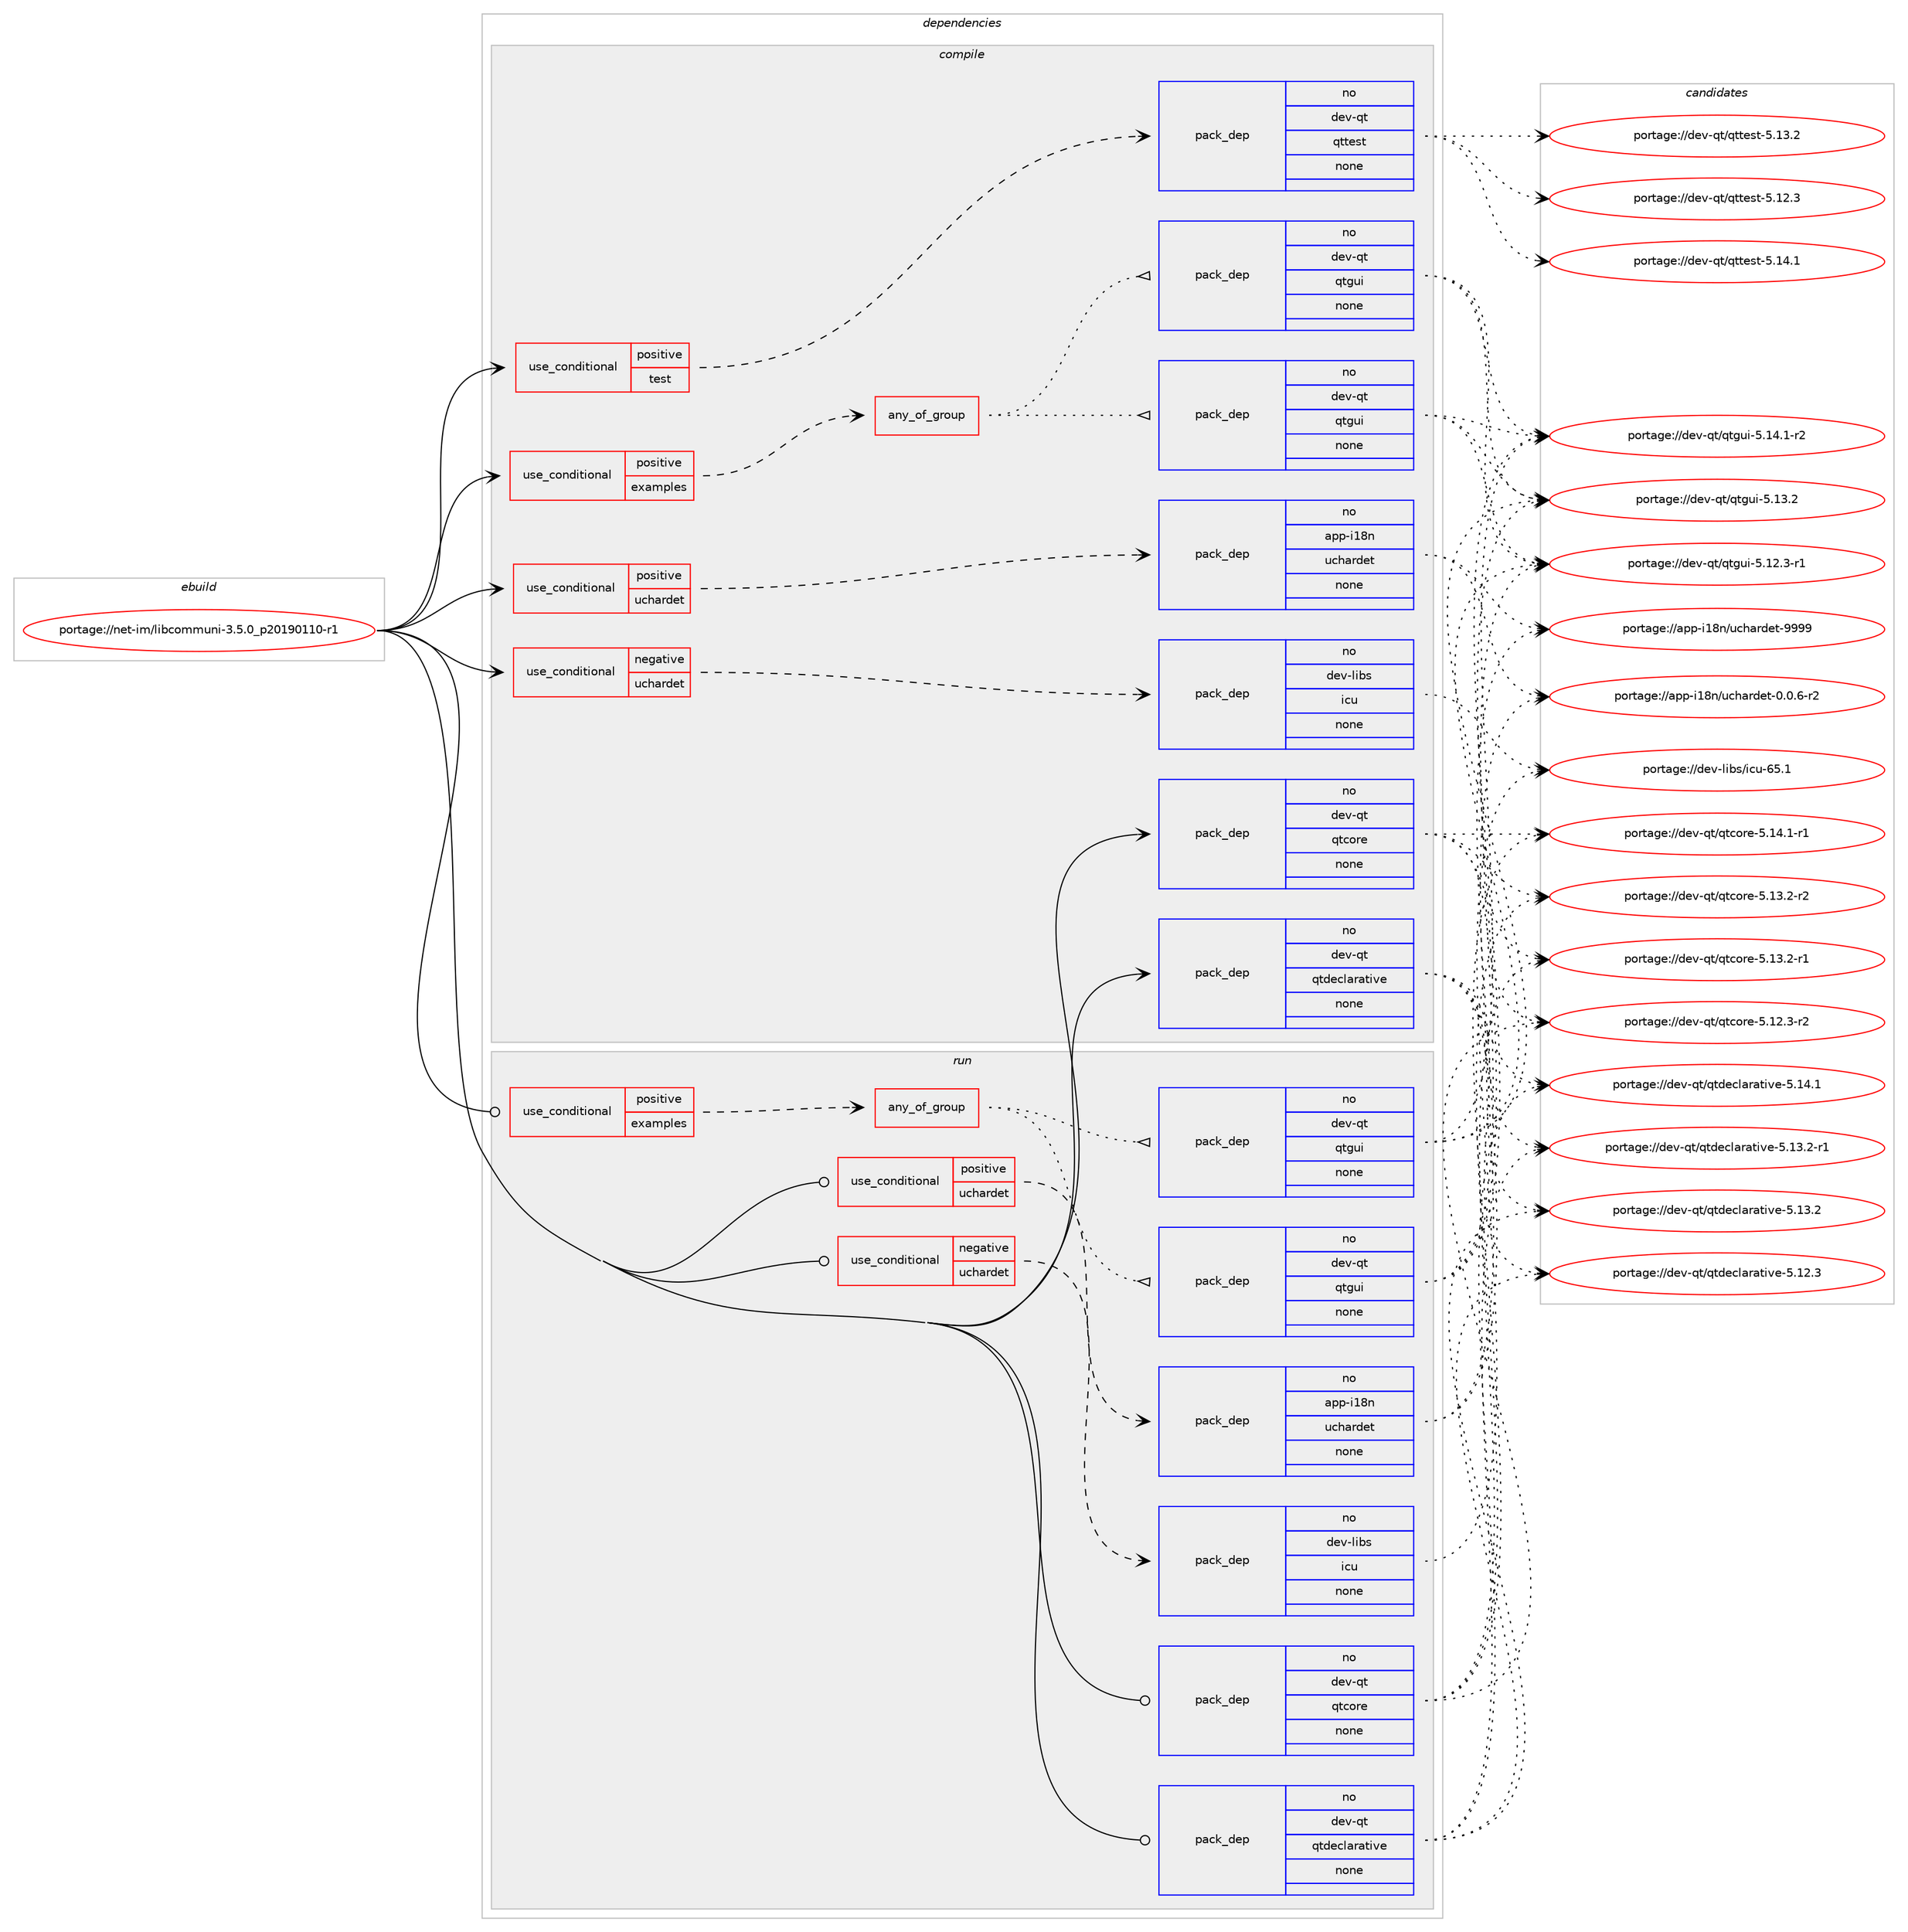 digraph prolog {

# *************
# Graph options
# *************

newrank=true;
concentrate=true;
compound=true;
graph [rankdir=LR,fontname=Helvetica,fontsize=10,ranksep=1.5];#, ranksep=2.5, nodesep=0.2];
edge  [arrowhead=vee];
node  [fontname=Helvetica,fontsize=10];

# **********
# The ebuild
# **********

subgraph cluster_leftcol {
color=gray;
rank=same;
label=<<i>ebuild</i>>;
id [label="portage://net-im/libcommuni-3.5.0_p20190110-r1", color=red, width=4, href="../net-im/libcommuni-3.5.0_p20190110-r1.svg"];
}

# ****************
# The dependencies
# ****************

subgraph cluster_midcol {
color=gray;
label=<<i>dependencies</i>>;
subgraph cluster_compile {
fillcolor="#eeeeee";
style=filled;
label=<<i>compile</i>>;
subgraph cond30479 {
dependency140372 [label=<<TABLE BORDER="0" CELLBORDER="1" CELLSPACING="0" CELLPADDING="4"><TR><TD ROWSPAN="3" CELLPADDING="10">use_conditional</TD></TR><TR><TD>negative</TD></TR><TR><TD>uchardet</TD></TR></TABLE>>, shape=none, color=red];
subgraph pack107545 {
dependency140373 [label=<<TABLE BORDER="0" CELLBORDER="1" CELLSPACING="0" CELLPADDING="4" WIDTH="220"><TR><TD ROWSPAN="6" CELLPADDING="30">pack_dep</TD></TR><TR><TD WIDTH="110">no</TD></TR><TR><TD>dev-libs</TD></TR><TR><TD>icu</TD></TR><TR><TD>none</TD></TR><TR><TD></TD></TR></TABLE>>, shape=none, color=blue];
}
dependency140372:e -> dependency140373:w [weight=20,style="dashed",arrowhead="vee"];
}
id:e -> dependency140372:w [weight=20,style="solid",arrowhead="vee"];
subgraph cond30480 {
dependency140374 [label=<<TABLE BORDER="0" CELLBORDER="1" CELLSPACING="0" CELLPADDING="4"><TR><TD ROWSPAN="3" CELLPADDING="10">use_conditional</TD></TR><TR><TD>positive</TD></TR><TR><TD>examples</TD></TR></TABLE>>, shape=none, color=red];
subgraph any2196 {
dependency140375 [label=<<TABLE BORDER="0" CELLBORDER="1" CELLSPACING="0" CELLPADDING="4"><TR><TD CELLPADDING="10">any_of_group</TD></TR></TABLE>>, shape=none, color=red];subgraph pack107546 {
dependency140376 [label=<<TABLE BORDER="0" CELLBORDER="1" CELLSPACING="0" CELLPADDING="4" WIDTH="220"><TR><TD ROWSPAN="6" CELLPADDING="30">pack_dep</TD></TR><TR><TD WIDTH="110">no</TD></TR><TR><TD>dev-qt</TD></TR><TR><TD>qtgui</TD></TR><TR><TD>none</TD></TR><TR><TD></TD></TR></TABLE>>, shape=none, color=blue];
}
dependency140375:e -> dependency140376:w [weight=20,style="dotted",arrowhead="oinv"];
subgraph pack107547 {
dependency140377 [label=<<TABLE BORDER="0" CELLBORDER="1" CELLSPACING="0" CELLPADDING="4" WIDTH="220"><TR><TD ROWSPAN="6" CELLPADDING="30">pack_dep</TD></TR><TR><TD WIDTH="110">no</TD></TR><TR><TD>dev-qt</TD></TR><TR><TD>qtgui</TD></TR><TR><TD>none</TD></TR><TR><TD></TD></TR></TABLE>>, shape=none, color=blue];
}
dependency140375:e -> dependency140377:w [weight=20,style="dotted",arrowhead="oinv"];
}
dependency140374:e -> dependency140375:w [weight=20,style="dashed",arrowhead="vee"];
}
id:e -> dependency140374:w [weight=20,style="solid",arrowhead="vee"];
subgraph cond30481 {
dependency140378 [label=<<TABLE BORDER="0" CELLBORDER="1" CELLSPACING="0" CELLPADDING="4"><TR><TD ROWSPAN="3" CELLPADDING="10">use_conditional</TD></TR><TR><TD>positive</TD></TR><TR><TD>test</TD></TR></TABLE>>, shape=none, color=red];
subgraph pack107548 {
dependency140379 [label=<<TABLE BORDER="0" CELLBORDER="1" CELLSPACING="0" CELLPADDING="4" WIDTH="220"><TR><TD ROWSPAN="6" CELLPADDING="30">pack_dep</TD></TR><TR><TD WIDTH="110">no</TD></TR><TR><TD>dev-qt</TD></TR><TR><TD>qttest</TD></TR><TR><TD>none</TD></TR><TR><TD></TD></TR></TABLE>>, shape=none, color=blue];
}
dependency140378:e -> dependency140379:w [weight=20,style="dashed",arrowhead="vee"];
}
id:e -> dependency140378:w [weight=20,style="solid",arrowhead="vee"];
subgraph cond30482 {
dependency140380 [label=<<TABLE BORDER="0" CELLBORDER="1" CELLSPACING="0" CELLPADDING="4"><TR><TD ROWSPAN="3" CELLPADDING="10">use_conditional</TD></TR><TR><TD>positive</TD></TR><TR><TD>uchardet</TD></TR></TABLE>>, shape=none, color=red];
subgraph pack107549 {
dependency140381 [label=<<TABLE BORDER="0" CELLBORDER="1" CELLSPACING="0" CELLPADDING="4" WIDTH="220"><TR><TD ROWSPAN="6" CELLPADDING="30">pack_dep</TD></TR><TR><TD WIDTH="110">no</TD></TR><TR><TD>app-i18n</TD></TR><TR><TD>uchardet</TD></TR><TR><TD>none</TD></TR><TR><TD></TD></TR></TABLE>>, shape=none, color=blue];
}
dependency140380:e -> dependency140381:w [weight=20,style="dashed",arrowhead="vee"];
}
id:e -> dependency140380:w [weight=20,style="solid",arrowhead="vee"];
subgraph pack107550 {
dependency140382 [label=<<TABLE BORDER="0" CELLBORDER="1" CELLSPACING="0" CELLPADDING="4" WIDTH="220"><TR><TD ROWSPAN="6" CELLPADDING="30">pack_dep</TD></TR><TR><TD WIDTH="110">no</TD></TR><TR><TD>dev-qt</TD></TR><TR><TD>qtcore</TD></TR><TR><TD>none</TD></TR><TR><TD></TD></TR></TABLE>>, shape=none, color=blue];
}
id:e -> dependency140382:w [weight=20,style="solid",arrowhead="vee"];
subgraph pack107551 {
dependency140383 [label=<<TABLE BORDER="0" CELLBORDER="1" CELLSPACING="0" CELLPADDING="4" WIDTH="220"><TR><TD ROWSPAN="6" CELLPADDING="30">pack_dep</TD></TR><TR><TD WIDTH="110">no</TD></TR><TR><TD>dev-qt</TD></TR><TR><TD>qtdeclarative</TD></TR><TR><TD>none</TD></TR><TR><TD></TD></TR></TABLE>>, shape=none, color=blue];
}
id:e -> dependency140383:w [weight=20,style="solid",arrowhead="vee"];
}
subgraph cluster_compileandrun {
fillcolor="#eeeeee";
style=filled;
label=<<i>compile and run</i>>;
}
subgraph cluster_run {
fillcolor="#eeeeee";
style=filled;
label=<<i>run</i>>;
subgraph cond30483 {
dependency140384 [label=<<TABLE BORDER="0" CELLBORDER="1" CELLSPACING="0" CELLPADDING="4"><TR><TD ROWSPAN="3" CELLPADDING="10">use_conditional</TD></TR><TR><TD>negative</TD></TR><TR><TD>uchardet</TD></TR></TABLE>>, shape=none, color=red];
subgraph pack107552 {
dependency140385 [label=<<TABLE BORDER="0" CELLBORDER="1" CELLSPACING="0" CELLPADDING="4" WIDTH="220"><TR><TD ROWSPAN="6" CELLPADDING="30">pack_dep</TD></TR><TR><TD WIDTH="110">no</TD></TR><TR><TD>dev-libs</TD></TR><TR><TD>icu</TD></TR><TR><TD>none</TD></TR><TR><TD></TD></TR></TABLE>>, shape=none, color=blue];
}
dependency140384:e -> dependency140385:w [weight=20,style="dashed",arrowhead="vee"];
}
id:e -> dependency140384:w [weight=20,style="solid",arrowhead="odot"];
subgraph cond30484 {
dependency140386 [label=<<TABLE BORDER="0" CELLBORDER="1" CELLSPACING="0" CELLPADDING="4"><TR><TD ROWSPAN="3" CELLPADDING="10">use_conditional</TD></TR><TR><TD>positive</TD></TR><TR><TD>examples</TD></TR></TABLE>>, shape=none, color=red];
subgraph any2197 {
dependency140387 [label=<<TABLE BORDER="0" CELLBORDER="1" CELLSPACING="0" CELLPADDING="4"><TR><TD CELLPADDING="10">any_of_group</TD></TR></TABLE>>, shape=none, color=red];subgraph pack107553 {
dependency140388 [label=<<TABLE BORDER="0" CELLBORDER="1" CELLSPACING="0" CELLPADDING="4" WIDTH="220"><TR><TD ROWSPAN="6" CELLPADDING="30">pack_dep</TD></TR><TR><TD WIDTH="110">no</TD></TR><TR><TD>dev-qt</TD></TR><TR><TD>qtgui</TD></TR><TR><TD>none</TD></TR><TR><TD></TD></TR></TABLE>>, shape=none, color=blue];
}
dependency140387:e -> dependency140388:w [weight=20,style="dotted",arrowhead="oinv"];
subgraph pack107554 {
dependency140389 [label=<<TABLE BORDER="0" CELLBORDER="1" CELLSPACING="0" CELLPADDING="4" WIDTH="220"><TR><TD ROWSPAN="6" CELLPADDING="30">pack_dep</TD></TR><TR><TD WIDTH="110">no</TD></TR><TR><TD>dev-qt</TD></TR><TR><TD>qtgui</TD></TR><TR><TD>none</TD></TR><TR><TD></TD></TR></TABLE>>, shape=none, color=blue];
}
dependency140387:e -> dependency140389:w [weight=20,style="dotted",arrowhead="oinv"];
}
dependency140386:e -> dependency140387:w [weight=20,style="dashed",arrowhead="vee"];
}
id:e -> dependency140386:w [weight=20,style="solid",arrowhead="odot"];
subgraph cond30485 {
dependency140390 [label=<<TABLE BORDER="0" CELLBORDER="1" CELLSPACING="0" CELLPADDING="4"><TR><TD ROWSPAN="3" CELLPADDING="10">use_conditional</TD></TR><TR><TD>positive</TD></TR><TR><TD>uchardet</TD></TR></TABLE>>, shape=none, color=red];
subgraph pack107555 {
dependency140391 [label=<<TABLE BORDER="0" CELLBORDER="1" CELLSPACING="0" CELLPADDING="4" WIDTH="220"><TR><TD ROWSPAN="6" CELLPADDING="30">pack_dep</TD></TR><TR><TD WIDTH="110">no</TD></TR><TR><TD>app-i18n</TD></TR><TR><TD>uchardet</TD></TR><TR><TD>none</TD></TR><TR><TD></TD></TR></TABLE>>, shape=none, color=blue];
}
dependency140390:e -> dependency140391:w [weight=20,style="dashed",arrowhead="vee"];
}
id:e -> dependency140390:w [weight=20,style="solid",arrowhead="odot"];
subgraph pack107556 {
dependency140392 [label=<<TABLE BORDER="0" CELLBORDER="1" CELLSPACING="0" CELLPADDING="4" WIDTH="220"><TR><TD ROWSPAN="6" CELLPADDING="30">pack_dep</TD></TR><TR><TD WIDTH="110">no</TD></TR><TR><TD>dev-qt</TD></TR><TR><TD>qtcore</TD></TR><TR><TD>none</TD></TR><TR><TD></TD></TR></TABLE>>, shape=none, color=blue];
}
id:e -> dependency140392:w [weight=20,style="solid",arrowhead="odot"];
subgraph pack107557 {
dependency140393 [label=<<TABLE BORDER="0" CELLBORDER="1" CELLSPACING="0" CELLPADDING="4" WIDTH="220"><TR><TD ROWSPAN="6" CELLPADDING="30">pack_dep</TD></TR><TR><TD WIDTH="110">no</TD></TR><TR><TD>dev-qt</TD></TR><TR><TD>qtdeclarative</TD></TR><TR><TD>none</TD></TR><TR><TD></TD></TR></TABLE>>, shape=none, color=blue];
}
id:e -> dependency140393:w [weight=20,style="solid",arrowhead="odot"];
}
}

# **************
# The candidates
# **************

subgraph cluster_choices {
rank=same;
color=gray;
label=<<i>candidates</i>>;

subgraph choice107545 {
color=black;
nodesep=1;
choice100101118451081059811547105991174554534649 [label="portage://dev-libs/icu-65.1", color=red, width=4,href="../dev-libs/icu-65.1.svg"];
dependency140373:e -> choice100101118451081059811547105991174554534649:w [style=dotted,weight="100"];
}
subgraph choice107546 {
color=black;
nodesep=1;
choice1001011184511311647113116103117105455346495246494511450 [label="portage://dev-qt/qtgui-5.14.1-r2", color=red, width=4,href="../dev-qt/qtgui-5.14.1-r2.svg"];
choice100101118451131164711311610311710545534649514650 [label="portage://dev-qt/qtgui-5.13.2", color=red, width=4,href="../dev-qt/qtgui-5.13.2.svg"];
choice1001011184511311647113116103117105455346495046514511449 [label="portage://dev-qt/qtgui-5.12.3-r1", color=red, width=4,href="../dev-qt/qtgui-5.12.3-r1.svg"];
dependency140376:e -> choice1001011184511311647113116103117105455346495246494511450:w [style=dotted,weight="100"];
dependency140376:e -> choice100101118451131164711311610311710545534649514650:w [style=dotted,weight="100"];
dependency140376:e -> choice1001011184511311647113116103117105455346495046514511449:w [style=dotted,weight="100"];
}
subgraph choice107547 {
color=black;
nodesep=1;
choice1001011184511311647113116103117105455346495246494511450 [label="portage://dev-qt/qtgui-5.14.1-r2", color=red, width=4,href="../dev-qt/qtgui-5.14.1-r2.svg"];
choice100101118451131164711311610311710545534649514650 [label="portage://dev-qt/qtgui-5.13.2", color=red, width=4,href="../dev-qt/qtgui-5.13.2.svg"];
choice1001011184511311647113116103117105455346495046514511449 [label="portage://dev-qt/qtgui-5.12.3-r1", color=red, width=4,href="../dev-qt/qtgui-5.12.3-r1.svg"];
dependency140377:e -> choice1001011184511311647113116103117105455346495246494511450:w [style=dotted,weight="100"];
dependency140377:e -> choice100101118451131164711311610311710545534649514650:w [style=dotted,weight="100"];
dependency140377:e -> choice1001011184511311647113116103117105455346495046514511449:w [style=dotted,weight="100"];
}
subgraph choice107548 {
color=black;
nodesep=1;
choice100101118451131164711311611610111511645534649524649 [label="portage://dev-qt/qttest-5.14.1", color=red, width=4,href="../dev-qt/qttest-5.14.1.svg"];
choice100101118451131164711311611610111511645534649514650 [label="portage://dev-qt/qttest-5.13.2", color=red, width=4,href="../dev-qt/qttest-5.13.2.svg"];
choice100101118451131164711311611610111511645534649504651 [label="portage://dev-qt/qttest-5.12.3", color=red, width=4,href="../dev-qt/qttest-5.12.3.svg"];
dependency140379:e -> choice100101118451131164711311611610111511645534649524649:w [style=dotted,weight="100"];
dependency140379:e -> choice100101118451131164711311611610111511645534649514650:w [style=dotted,weight="100"];
dependency140379:e -> choice100101118451131164711311611610111511645534649504651:w [style=dotted,weight="100"];
}
subgraph choice107549 {
color=black;
nodesep=1;
choice971121124510549561104711799104971141001011164557575757 [label="portage://app-i18n/uchardet-9999", color=red, width=4,href="../app-i18n/uchardet-9999.svg"];
choice971121124510549561104711799104971141001011164548464846544511450 [label="portage://app-i18n/uchardet-0.0.6-r2", color=red, width=4,href="../app-i18n/uchardet-0.0.6-r2.svg"];
dependency140381:e -> choice971121124510549561104711799104971141001011164557575757:w [style=dotted,weight="100"];
dependency140381:e -> choice971121124510549561104711799104971141001011164548464846544511450:w [style=dotted,weight="100"];
}
subgraph choice107550 {
color=black;
nodesep=1;
choice100101118451131164711311699111114101455346495246494511449 [label="portage://dev-qt/qtcore-5.14.1-r1", color=red, width=4,href="../dev-qt/qtcore-5.14.1-r1.svg"];
choice100101118451131164711311699111114101455346495146504511450 [label="portage://dev-qt/qtcore-5.13.2-r2", color=red, width=4,href="../dev-qt/qtcore-5.13.2-r2.svg"];
choice100101118451131164711311699111114101455346495146504511449 [label="portage://dev-qt/qtcore-5.13.2-r1", color=red, width=4,href="../dev-qt/qtcore-5.13.2-r1.svg"];
choice100101118451131164711311699111114101455346495046514511450 [label="portage://dev-qt/qtcore-5.12.3-r2", color=red, width=4,href="../dev-qt/qtcore-5.12.3-r2.svg"];
dependency140382:e -> choice100101118451131164711311699111114101455346495246494511449:w [style=dotted,weight="100"];
dependency140382:e -> choice100101118451131164711311699111114101455346495146504511450:w [style=dotted,weight="100"];
dependency140382:e -> choice100101118451131164711311699111114101455346495146504511449:w [style=dotted,weight="100"];
dependency140382:e -> choice100101118451131164711311699111114101455346495046514511450:w [style=dotted,weight="100"];
}
subgraph choice107551 {
color=black;
nodesep=1;
choice100101118451131164711311610010199108971149711610511810145534649524649 [label="portage://dev-qt/qtdeclarative-5.14.1", color=red, width=4,href="../dev-qt/qtdeclarative-5.14.1.svg"];
choice1001011184511311647113116100101991089711497116105118101455346495146504511449 [label="portage://dev-qt/qtdeclarative-5.13.2-r1", color=red, width=4,href="../dev-qt/qtdeclarative-5.13.2-r1.svg"];
choice100101118451131164711311610010199108971149711610511810145534649514650 [label="portage://dev-qt/qtdeclarative-5.13.2", color=red, width=4,href="../dev-qt/qtdeclarative-5.13.2.svg"];
choice100101118451131164711311610010199108971149711610511810145534649504651 [label="portage://dev-qt/qtdeclarative-5.12.3", color=red, width=4,href="../dev-qt/qtdeclarative-5.12.3.svg"];
dependency140383:e -> choice100101118451131164711311610010199108971149711610511810145534649524649:w [style=dotted,weight="100"];
dependency140383:e -> choice1001011184511311647113116100101991089711497116105118101455346495146504511449:w [style=dotted,weight="100"];
dependency140383:e -> choice100101118451131164711311610010199108971149711610511810145534649514650:w [style=dotted,weight="100"];
dependency140383:e -> choice100101118451131164711311610010199108971149711610511810145534649504651:w [style=dotted,weight="100"];
}
subgraph choice107552 {
color=black;
nodesep=1;
choice100101118451081059811547105991174554534649 [label="portage://dev-libs/icu-65.1", color=red, width=4,href="../dev-libs/icu-65.1.svg"];
dependency140385:e -> choice100101118451081059811547105991174554534649:w [style=dotted,weight="100"];
}
subgraph choice107553 {
color=black;
nodesep=1;
choice1001011184511311647113116103117105455346495246494511450 [label="portage://dev-qt/qtgui-5.14.1-r2", color=red, width=4,href="../dev-qt/qtgui-5.14.1-r2.svg"];
choice100101118451131164711311610311710545534649514650 [label="portage://dev-qt/qtgui-5.13.2", color=red, width=4,href="../dev-qt/qtgui-5.13.2.svg"];
choice1001011184511311647113116103117105455346495046514511449 [label="portage://dev-qt/qtgui-5.12.3-r1", color=red, width=4,href="../dev-qt/qtgui-5.12.3-r1.svg"];
dependency140388:e -> choice1001011184511311647113116103117105455346495246494511450:w [style=dotted,weight="100"];
dependency140388:e -> choice100101118451131164711311610311710545534649514650:w [style=dotted,weight="100"];
dependency140388:e -> choice1001011184511311647113116103117105455346495046514511449:w [style=dotted,weight="100"];
}
subgraph choice107554 {
color=black;
nodesep=1;
choice1001011184511311647113116103117105455346495246494511450 [label="portage://dev-qt/qtgui-5.14.1-r2", color=red, width=4,href="../dev-qt/qtgui-5.14.1-r2.svg"];
choice100101118451131164711311610311710545534649514650 [label="portage://dev-qt/qtgui-5.13.2", color=red, width=4,href="../dev-qt/qtgui-5.13.2.svg"];
choice1001011184511311647113116103117105455346495046514511449 [label="portage://dev-qt/qtgui-5.12.3-r1", color=red, width=4,href="../dev-qt/qtgui-5.12.3-r1.svg"];
dependency140389:e -> choice1001011184511311647113116103117105455346495246494511450:w [style=dotted,weight="100"];
dependency140389:e -> choice100101118451131164711311610311710545534649514650:w [style=dotted,weight="100"];
dependency140389:e -> choice1001011184511311647113116103117105455346495046514511449:w [style=dotted,weight="100"];
}
subgraph choice107555 {
color=black;
nodesep=1;
choice971121124510549561104711799104971141001011164557575757 [label="portage://app-i18n/uchardet-9999", color=red, width=4,href="../app-i18n/uchardet-9999.svg"];
choice971121124510549561104711799104971141001011164548464846544511450 [label="portage://app-i18n/uchardet-0.0.6-r2", color=red, width=4,href="../app-i18n/uchardet-0.0.6-r2.svg"];
dependency140391:e -> choice971121124510549561104711799104971141001011164557575757:w [style=dotted,weight="100"];
dependency140391:e -> choice971121124510549561104711799104971141001011164548464846544511450:w [style=dotted,weight="100"];
}
subgraph choice107556 {
color=black;
nodesep=1;
choice100101118451131164711311699111114101455346495246494511449 [label="portage://dev-qt/qtcore-5.14.1-r1", color=red, width=4,href="../dev-qt/qtcore-5.14.1-r1.svg"];
choice100101118451131164711311699111114101455346495146504511450 [label="portage://dev-qt/qtcore-5.13.2-r2", color=red, width=4,href="../dev-qt/qtcore-5.13.2-r2.svg"];
choice100101118451131164711311699111114101455346495146504511449 [label="portage://dev-qt/qtcore-5.13.2-r1", color=red, width=4,href="../dev-qt/qtcore-5.13.2-r1.svg"];
choice100101118451131164711311699111114101455346495046514511450 [label="portage://dev-qt/qtcore-5.12.3-r2", color=red, width=4,href="../dev-qt/qtcore-5.12.3-r2.svg"];
dependency140392:e -> choice100101118451131164711311699111114101455346495246494511449:w [style=dotted,weight="100"];
dependency140392:e -> choice100101118451131164711311699111114101455346495146504511450:w [style=dotted,weight="100"];
dependency140392:e -> choice100101118451131164711311699111114101455346495146504511449:w [style=dotted,weight="100"];
dependency140392:e -> choice100101118451131164711311699111114101455346495046514511450:w [style=dotted,weight="100"];
}
subgraph choice107557 {
color=black;
nodesep=1;
choice100101118451131164711311610010199108971149711610511810145534649524649 [label="portage://dev-qt/qtdeclarative-5.14.1", color=red, width=4,href="../dev-qt/qtdeclarative-5.14.1.svg"];
choice1001011184511311647113116100101991089711497116105118101455346495146504511449 [label="portage://dev-qt/qtdeclarative-5.13.2-r1", color=red, width=4,href="../dev-qt/qtdeclarative-5.13.2-r1.svg"];
choice100101118451131164711311610010199108971149711610511810145534649514650 [label="portage://dev-qt/qtdeclarative-5.13.2", color=red, width=4,href="../dev-qt/qtdeclarative-5.13.2.svg"];
choice100101118451131164711311610010199108971149711610511810145534649504651 [label="portage://dev-qt/qtdeclarative-5.12.3", color=red, width=4,href="../dev-qt/qtdeclarative-5.12.3.svg"];
dependency140393:e -> choice100101118451131164711311610010199108971149711610511810145534649524649:w [style=dotted,weight="100"];
dependency140393:e -> choice1001011184511311647113116100101991089711497116105118101455346495146504511449:w [style=dotted,weight="100"];
dependency140393:e -> choice100101118451131164711311610010199108971149711610511810145534649514650:w [style=dotted,weight="100"];
dependency140393:e -> choice100101118451131164711311610010199108971149711610511810145534649504651:w [style=dotted,weight="100"];
}
}

}
